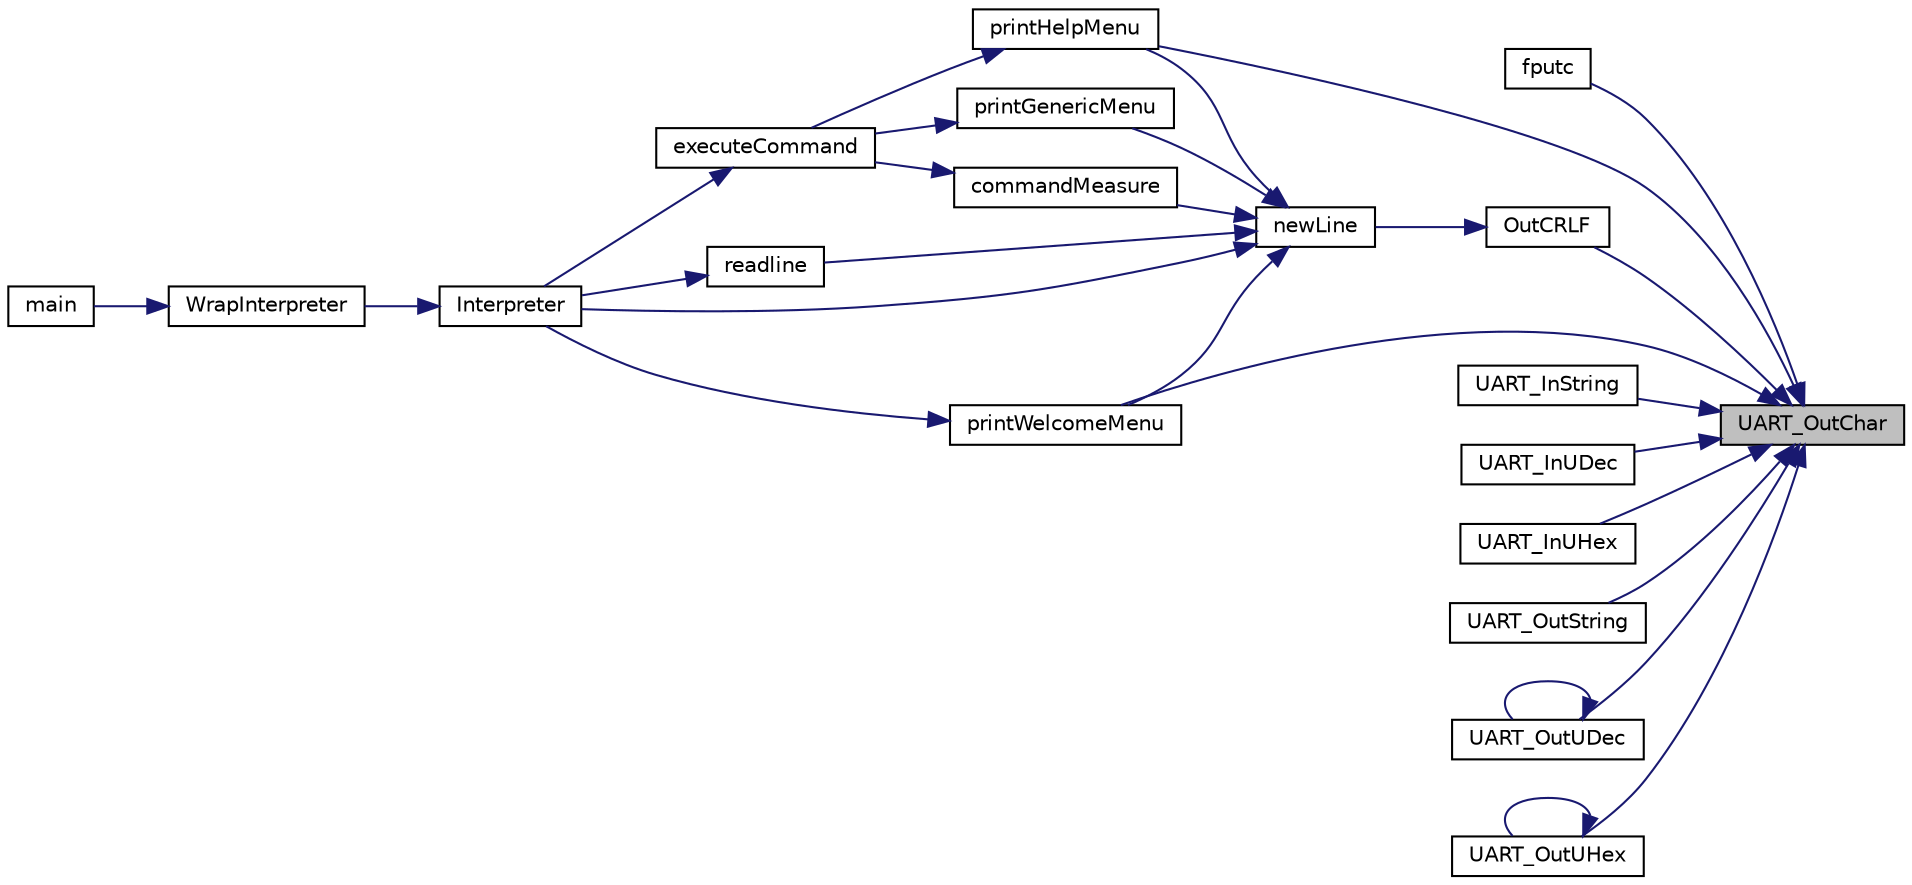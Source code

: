 digraph "UART_OutChar"
{
 // LATEX_PDF_SIZE
  edge [fontname="Helvetica",fontsize="10",labelfontname="Helvetica",labelfontsize="10"];
  node [fontname="Helvetica",fontsize="10",shape=record];
  rankdir="RL";
  Node1 [label="UART_OutChar",height=0.2,width=0.4,color="black", fillcolor="grey75", style="filled", fontcolor="black",tooltip=" "];
  Node1 -> Node2 [dir="back",color="midnightblue",fontsize="10",style="solid",fontname="Helvetica"];
  Node2 [label="fputc",height=0.2,width=0.4,color="black", fillcolor="white", style="filled",URL="$retarget_8c.html#abac7707b6be5733e890091048fcb99a2",tooltip=" "];
  Node1 -> Node3 [dir="back",color="midnightblue",fontsize="10",style="solid",fontname="Helvetica"];
  Node3 [label="OutCRLF",height=0.2,width=0.4,color="black", fillcolor="white", style="filled",URL="$_u_a_r_t0_8c.html#ae57176b8f54ba3f337f15238d7cf8ba6",tooltip=" "];
  Node3 -> Node4 [dir="back",color="midnightblue",fontsize="10",style="solid",fontname="Helvetica"];
  Node4 [label="newLine",height=0.2,width=0.4,color="black", fillcolor="white", style="filled",URL="$_interpreter_8c.html#ac43fd57408ef9782a78ad90b3d466ed6",tooltip=" "];
  Node4 -> Node5 [dir="back",color="midnightblue",fontsize="10",style="solid",fontname="Helvetica"];
  Node5 [label="commandMeasure",height=0.2,width=0.4,color="black", fillcolor="white", style="filled",URL="$_interpreter_8c.html#a35e8d00822acb2f8b65e5f903a5474dd",tooltip=" "];
  Node5 -> Node6 [dir="back",color="midnightblue",fontsize="10",style="solid",fontname="Helvetica"];
  Node6 [label="executeCommand",height=0.2,width=0.4,color="black", fillcolor="white", style="filled",URL="$_interpreter_8c.html#a9114c4f99de7fb28b6e220b582ff86af",tooltip=" "];
  Node6 -> Node7 [dir="back",color="midnightblue",fontsize="10",style="solid",fontname="Helvetica"];
  Node7 [label="Interpreter",height=0.2,width=0.4,color="black", fillcolor="white", style="filled",URL="$_interpreter_8c.html#a2e36aaea6b9cab2ca1faab2c2d760271",tooltip=" "];
  Node7 -> Node8 [dir="back",color="midnightblue",fontsize="10",style="solid",fontname="Helvetica"];
  Node8 [label="WrapInterpreter",height=0.2,width=0.4,color="black", fillcolor="white", style="filled",URL="$main_8c.html#ab066947609cc9d6ec3722648f8882936",tooltip="Run interpreter using UART0 (in USB debugger)"];
  Node8 -> Node9 [dir="back",color="midnightblue",fontsize="10",style="solid",fontname="Helvetica"];
  Node9 [label="main",height=0.2,width=0.4,color="black", fillcolor="white", style="filled",URL="$main_8c.html#a840291bc02cba5474a4cb46a9b9566fe",tooltip="Example usecase of RTOS."];
  Node4 -> Node7 [dir="back",color="midnightblue",fontsize="10",style="solid",fontname="Helvetica"];
  Node4 -> Node10 [dir="back",color="midnightblue",fontsize="10",style="solid",fontname="Helvetica"];
  Node10 [label="printGenericMenu",height=0.2,width=0.4,color="black", fillcolor="white", style="filled",URL="$_interpreter_8c.html#a10ac54ed249ffb7aee617ea4c511a844",tooltip=" "];
  Node10 -> Node6 [dir="back",color="midnightblue",fontsize="10",style="solid",fontname="Helvetica"];
  Node4 -> Node11 [dir="back",color="midnightblue",fontsize="10",style="solid",fontname="Helvetica"];
  Node11 [label="printHelpMenu",height=0.2,width=0.4,color="black", fillcolor="white", style="filled",URL="$_interpreter_8c.html#a3d4a924cff71a4caf3cfd637e41573df",tooltip=" "];
  Node11 -> Node6 [dir="back",color="midnightblue",fontsize="10",style="solid",fontname="Helvetica"];
  Node4 -> Node12 [dir="back",color="midnightblue",fontsize="10",style="solid",fontname="Helvetica"];
  Node12 [label="printWelcomeMenu",height=0.2,width=0.4,color="black", fillcolor="white", style="filled",URL="$_interpreter_8c.html#a5bca4abc7a5cf09ca8daea25e5d67d85",tooltip=" "];
  Node12 -> Node7 [dir="back",color="midnightblue",fontsize="10",style="solid",fontname="Helvetica"];
  Node4 -> Node13 [dir="back",color="midnightblue",fontsize="10",style="solid",fontname="Helvetica"];
  Node13 [label="readline",height=0.2,width=0.4,color="black", fillcolor="white", style="filled",URL="$_interpreter_8c.html#a72b8ebb864d5a2ab2a3feef2a9ba2689",tooltip=" "];
  Node13 -> Node7 [dir="back",color="midnightblue",fontsize="10",style="solid",fontname="Helvetica"];
  Node1 -> Node11 [dir="back",color="midnightblue",fontsize="10",style="solid",fontname="Helvetica"];
  Node1 -> Node12 [dir="back",color="midnightblue",fontsize="10",style="solid",fontname="Helvetica"];
  Node1 -> Node14 [dir="back",color="midnightblue",fontsize="10",style="solid",fontname="Helvetica"];
  Node14 [label="UART_InString",height=0.2,width=0.4,color="black", fillcolor="white", style="filled",URL="$_u_a_r_t0_8c.html#a4278ab3463fadff60a5a84792707c3a3",tooltip=" "];
  Node1 -> Node15 [dir="back",color="midnightblue",fontsize="10",style="solid",fontname="Helvetica"];
  Node15 [label="UART_InUDec",height=0.2,width=0.4,color="black", fillcolor="white", style="filled",URL="$_u_a_r_t0_8c.html#a0a28a219c31df1bd2182e4b3afbcc5cd",tooltip=" "];
  Node1 -> Node16 [dir="back",color="midnightblue",fontsize="10",style="solid",fontname="Helvetica"];
  Node16 [label="UART_InUHex",height=0.2,width=0.4,color="black", fillcolor="white", style="filled",URL="$_u_a_r_t0_8c.html#a5a7efc717f2c844f08689418dd50ee43",tooltip=" "];
  Node1 -> Node17 [dir="back",color="midnightblue",fontsize="10",style="solid",fontname="Helvetica"];
  Node17 [label="UART_OutString",height=0.2,width=0.4,color="black", fillcolor="white", style="filled",URL="$_u_a_r_t0_8c.html#a2cbbed822dc8e6d801e6c9f21a2cd418",tooltip=" "];
  Node1 -> Node18 [dir="back",color="midnightblue",fontsize="10",style="solid",fontname="Helvetica"];
  Node18 [label="UART_OutUDec",height=0.2,width=0.4,color="black", fillcolor="white", style="filled",URL="$_u_a_r_t0_8c.html#a9a53c5fe8486e0282990b11a218c2625",tooltip=" "];
  Node18 -> Node18 [dir="back",color="midnightblue",fontsize="10",style="solid",fontname="Helvetica"];
  Node1 -> Node19 [dir="back",color="midnightblue",fontsize="10",style="solid",fontname="Helvetica"];
  Node19 [label="UART_OutUHex",height=0.2,width=0.4,color="black", fillcolor="white", style="filled",URL="$_u_a_r_t0_8c.html#a21661aabfda94ec88e9514856f062a41",tooltip=" "];
  Node19 -> Node19 [dir="back",color="midnightblue",fontsize="10",style="solid",fontname="Helvetica"];
}
